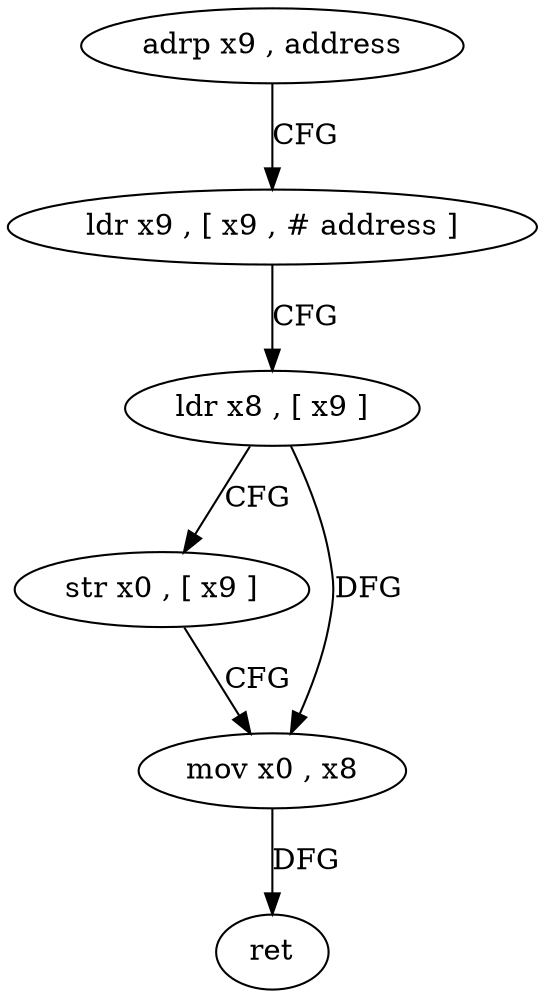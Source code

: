 digraph "func" {
"4230432" [label = "adrp x9 , address" ]
"4230436" [label = "ldr x9 , [ x9 , # address ]" ]
"4230440" [label = "ldr x8 , [ x9 ]" ]
"4230444" [label = "str x0 , [ x9 ]" ]
"4230448" [label = "mov x0 , x8" ]
"4230452" [label = "ret" ]
"4230432" -> "4230436" [ label = "CFG" ]
"4230436" -> "4230440" [ label = "CFG" ]
"4230440" -> "4230444" [ label = "CFG" ]
"4230440" -> "4230448" [ label = "DFG" ]
"4230444" -> "4230448" [ label = "CFG" ]
"4230448" -> "4230452" [ label = "DFG" ]
}
